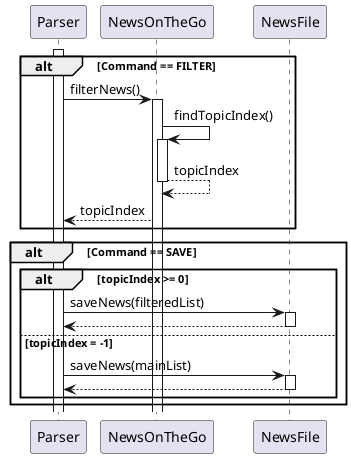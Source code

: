
@startuml
'https://plantuml.com/sequence-diagram

activate Parser
alt Command == FILTER
Parser->NewsOnTheGo: filterNews()
activate NewsOnTheGo
NewsOnTheGo->NewsOnTheGo: findTopicIndex()
activate NewsOnTheGo
NewsOnTheGo-->NewsOnTheGo: topicIndex
deactivate NewsOnTheGo
NewsOnTheGo-->Parser: topicIndex
end

alt Command == SAVE
alt topicIndex >= 0
Parser->NewsFile: saveNews(filteredList)
activate NewsFile
NewsFile-->Parser
deactivate NewsFile
else topicIndex = -1
Parser->NewsFile: saveNews(mainList)
activate NewsFile
NewsFile-->Parser
deactivate NewsFile
end
end
@enduml
